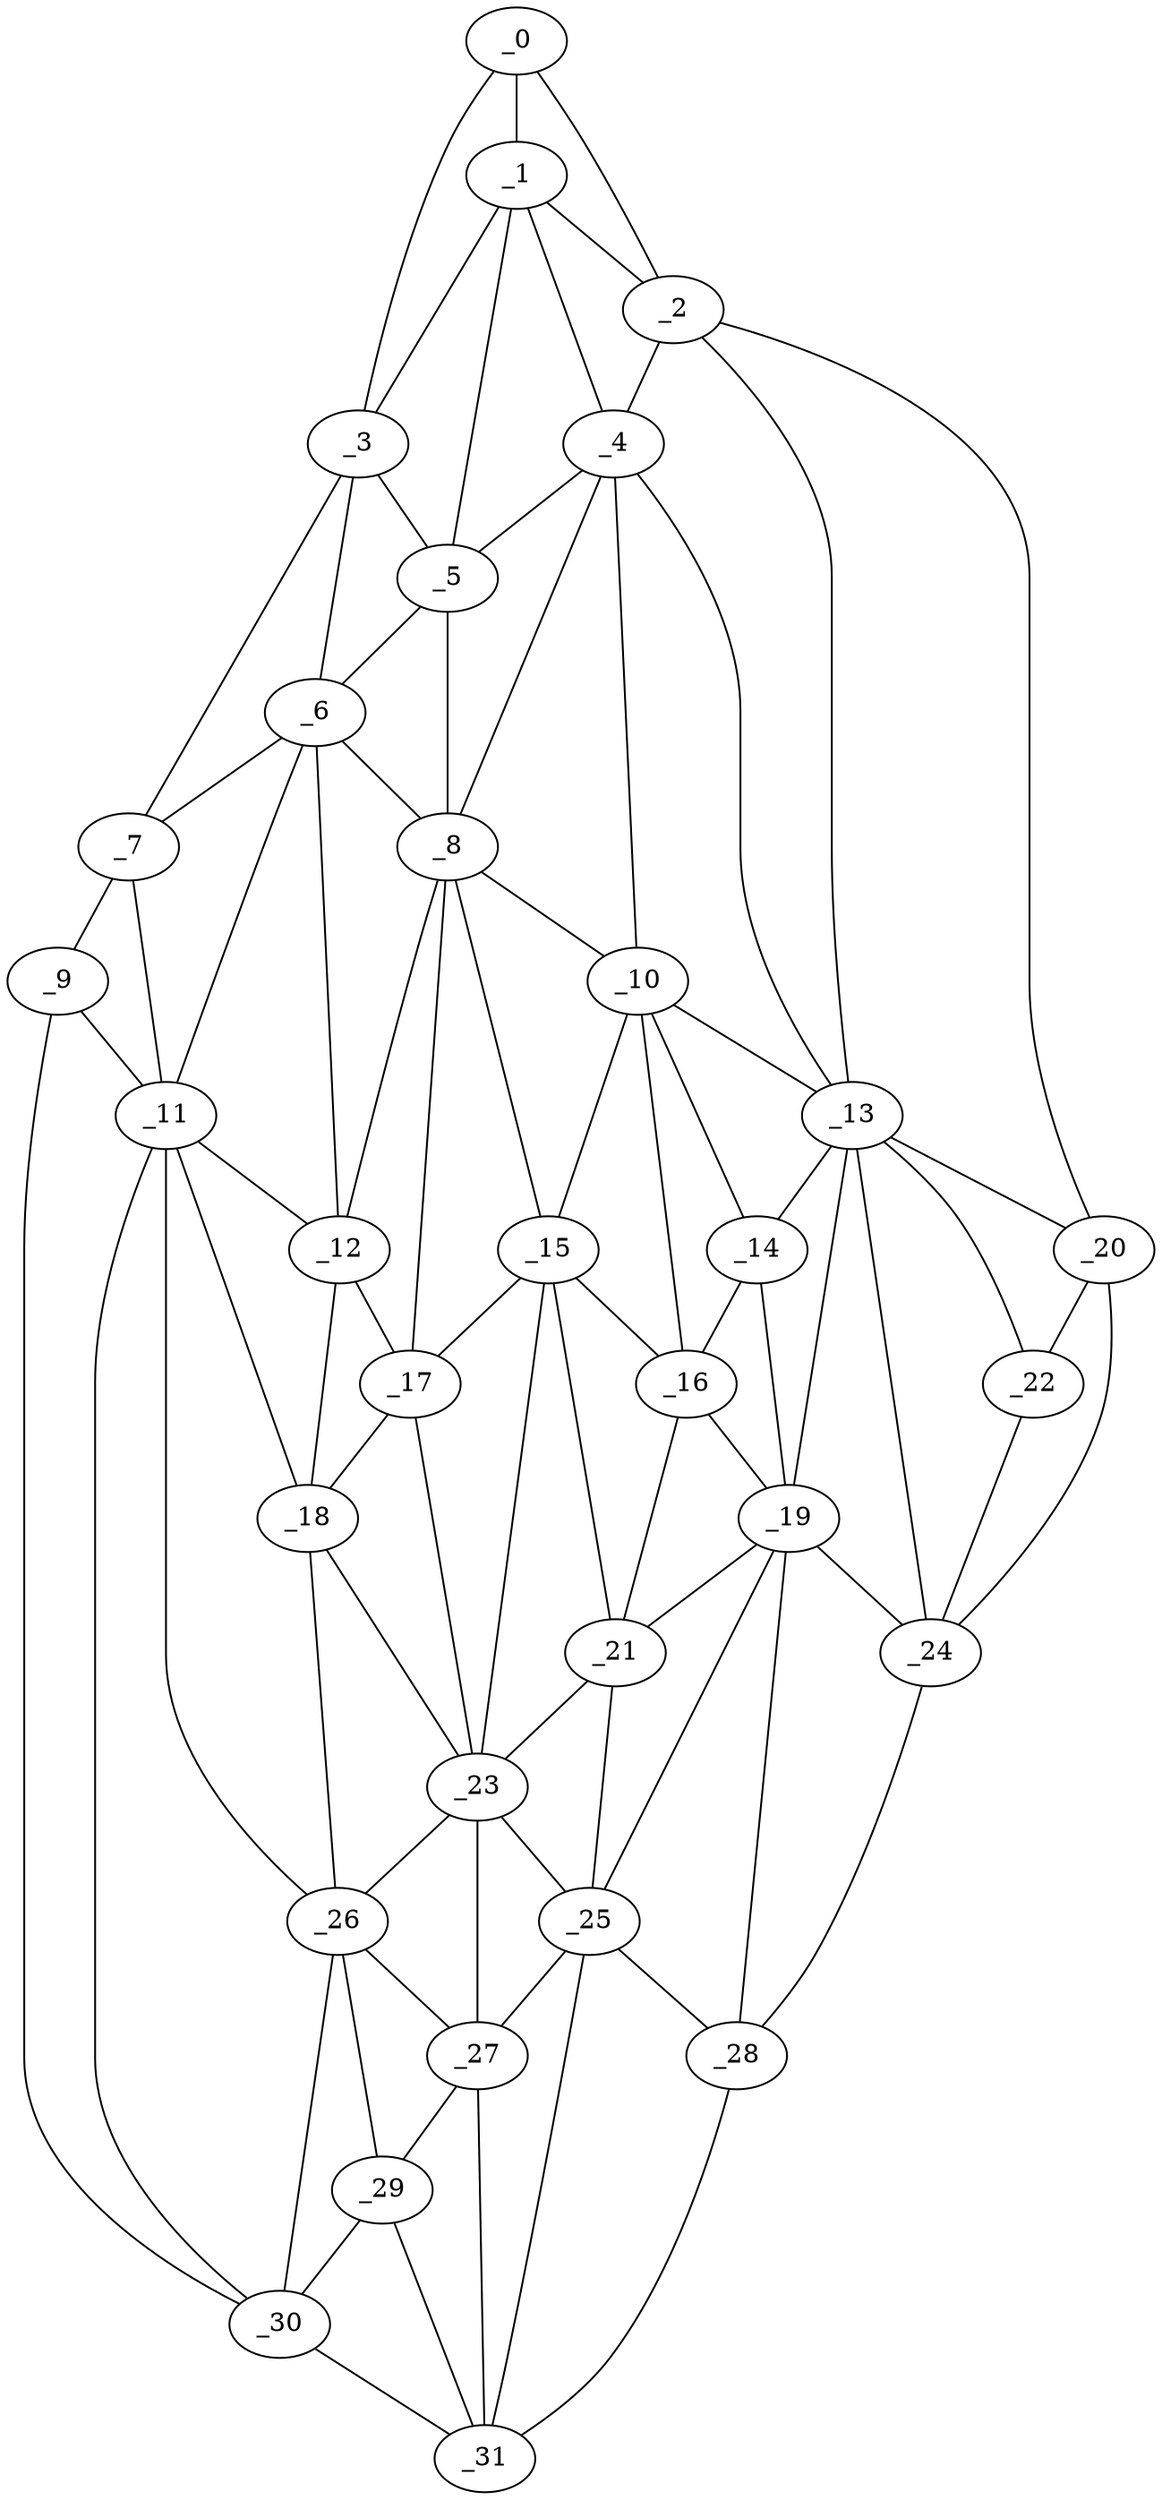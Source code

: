graph "obj58__165.gxl" {
	_0	 [x=14,
		y=67];
	_1	 [x=16,
		y=62];
	_0 -- _1	 [valence=1];
	_2	 [x=21,
		y=72];
	_0 -- _2	 [valence=1];
	_3	 [x=28,
		y=12];
	_0 -- _3	 [valence=1];
	_1 -- _2	 [valence=2];
	_1 -- _3	 [valence=2];
	_4	 [x=30,
		y=72];
	_1 -- _4	 [valence=2];
	_5	 [x=35,
		y=44];
	_1 -- _5	 [valence=2];
	_2 -- _4	 [valence=1];
	_13	 [x=67,
		y=97];
	_2 -- _13	 [valence=1];
	_20	 [x=78,
		y=111];
	_2 -- _20	 [valence=1];
	_3 -- _5	 [valence=1];
	_6	 [x=37,
		y=27];
	_3 -- _6	 [valence=2];
	_7	 [x=49,
		y=7];
	_3 -- _7	 [valence=1];
	_4 -- _5	 [valence=1];
	_8	 [x=54,
		y=47];
	_4 -- _8	 [valence=2];
	_10	 [x=61,
		y=77];
	_4 -- _10	 [valence=2];
	_4 -- _13	 [valence=2];
	_5 -- _6	 [valence=2];
	_5 -- _8	 [valence=1];
	_6 -- _7	 [valence=2];
	_6 -- _8	 [valence=2];
	_11	 [x=63,
		y=14];
	_6 -- _11	 [valence=2];
	_12	 [x=66,
		y=38];
	_6 -- _12	 [valence=2];
	_9	 [x=55,
		y=6];
	_7 -- _9	 [valence=1];
	_7 -- _11	 [valence=1];
	_8 -- _10	 [valence=2];
	_8 -- _12	 [valence=2];
	_15	 [x=69,
		y=65];
	_8 -- _15	 [valence=2];
	_17	 [x=72,
		y=49];
	_8 -- _17	 [valence=2];
	_9 -- _11	 [valence=2];
	_30	 [x=105,
		y=16];
	_9 -- _30	 [valence=1];
	_10 -- _13	 [valence=1];
	_14	 [x=68,
		y=85];
	_10 -- _14	 [valence=2];
	_10 -- _15	 [valence=2];
	_16	 [x=69,
		y=72];
	_10 -- _16	 [valence=1];
	_11 -- _12	 [valence=2];
	_18	 [x=73,
		y=40];
	_11 -- _18	 [valence=2];
	_26	 [x=96,
		y=29];
	_11 -- _26	 [valence=2];
	_11 -- _30	 [valence=2];
	_12 -- _17	 [valence=2];
	_12 -- _18	 [valence=1];
	_13 -- _14	 [valence=2];
	_19	 [x=78,
		y=83];
	_13 -- _19	 [valence=2];
	_13 -- _20	 [valence=2];
	_22	 [x=80,
		y=106];
	_13 -- _22	 [valence=2];
	_24	 [x=89,
		y=95];
	_13 -- _24	 [valence=2];
	_14 -- _16	 [valence=2];
	_14 -- _19	 [valence=2];
	_15 -- _16	 [valence=2];
	_15 -- _17	 [valence=1];
	_21	 [x=79,
		y=72];
	_15 -- _21	 [valence=1];
	_23	 [x=86,
		y=48];
	_15 -- _23	 [valence=2];
	_16 -- _19	 [valence=2];
	_16 -- _21	 [valence=2];
	_17 -- _18	 [valence=2];
	_17 -- _23	 [valence=2];
	_18 -- _23	 [valence=2];
	_18 -- _26	 [valence=2];
	_19 -- _21	 [valence=2];
	_19 -- _24	 [valence=2];
	_25	 [x=95,
		y=71];
	_19 -- _25	 [valence=1];
	_28	 [x=99,
		y=77];
	_19 -- _28	 [valence=2];
	_20 -- _22	 [valence=1];
	_20 -- _24	 [valence=1];
	_21 -- _23	 [valence=2];
	_21 -- _25	 [valence=2];
	_22 -- _24	 [valence=2];
	_23 -- _25	 [valence=2];
	_23 -- _26	 [valence=1];
	_27	 [x=97,
		y=44];
	_23 -- _27	 [valence=2];
	_24 -- _28	 [valence=1];
	_25 -- _27	 [valence=2];
	_25 -- _28	 [valence=1];
	_31	 [x=106,
		y=40];
	_25 -- _31	 [valence=2];
	_26 -- _27	 [valence=2];
	_29	 [x=103,
		y=38];
	_26 -- _29	 [valence=2];
	_26 -- _30	 [valence=1];
	_27 -- _29	 [valence=1];
	_27 -- _31	 [valence=2];
	_28 -- _31	 [valence=1];
	_29 -- _30	 [valence=1];
	_29 -- _31	 [valence=2];
	_30 -- _31	 [valence=1];
}
